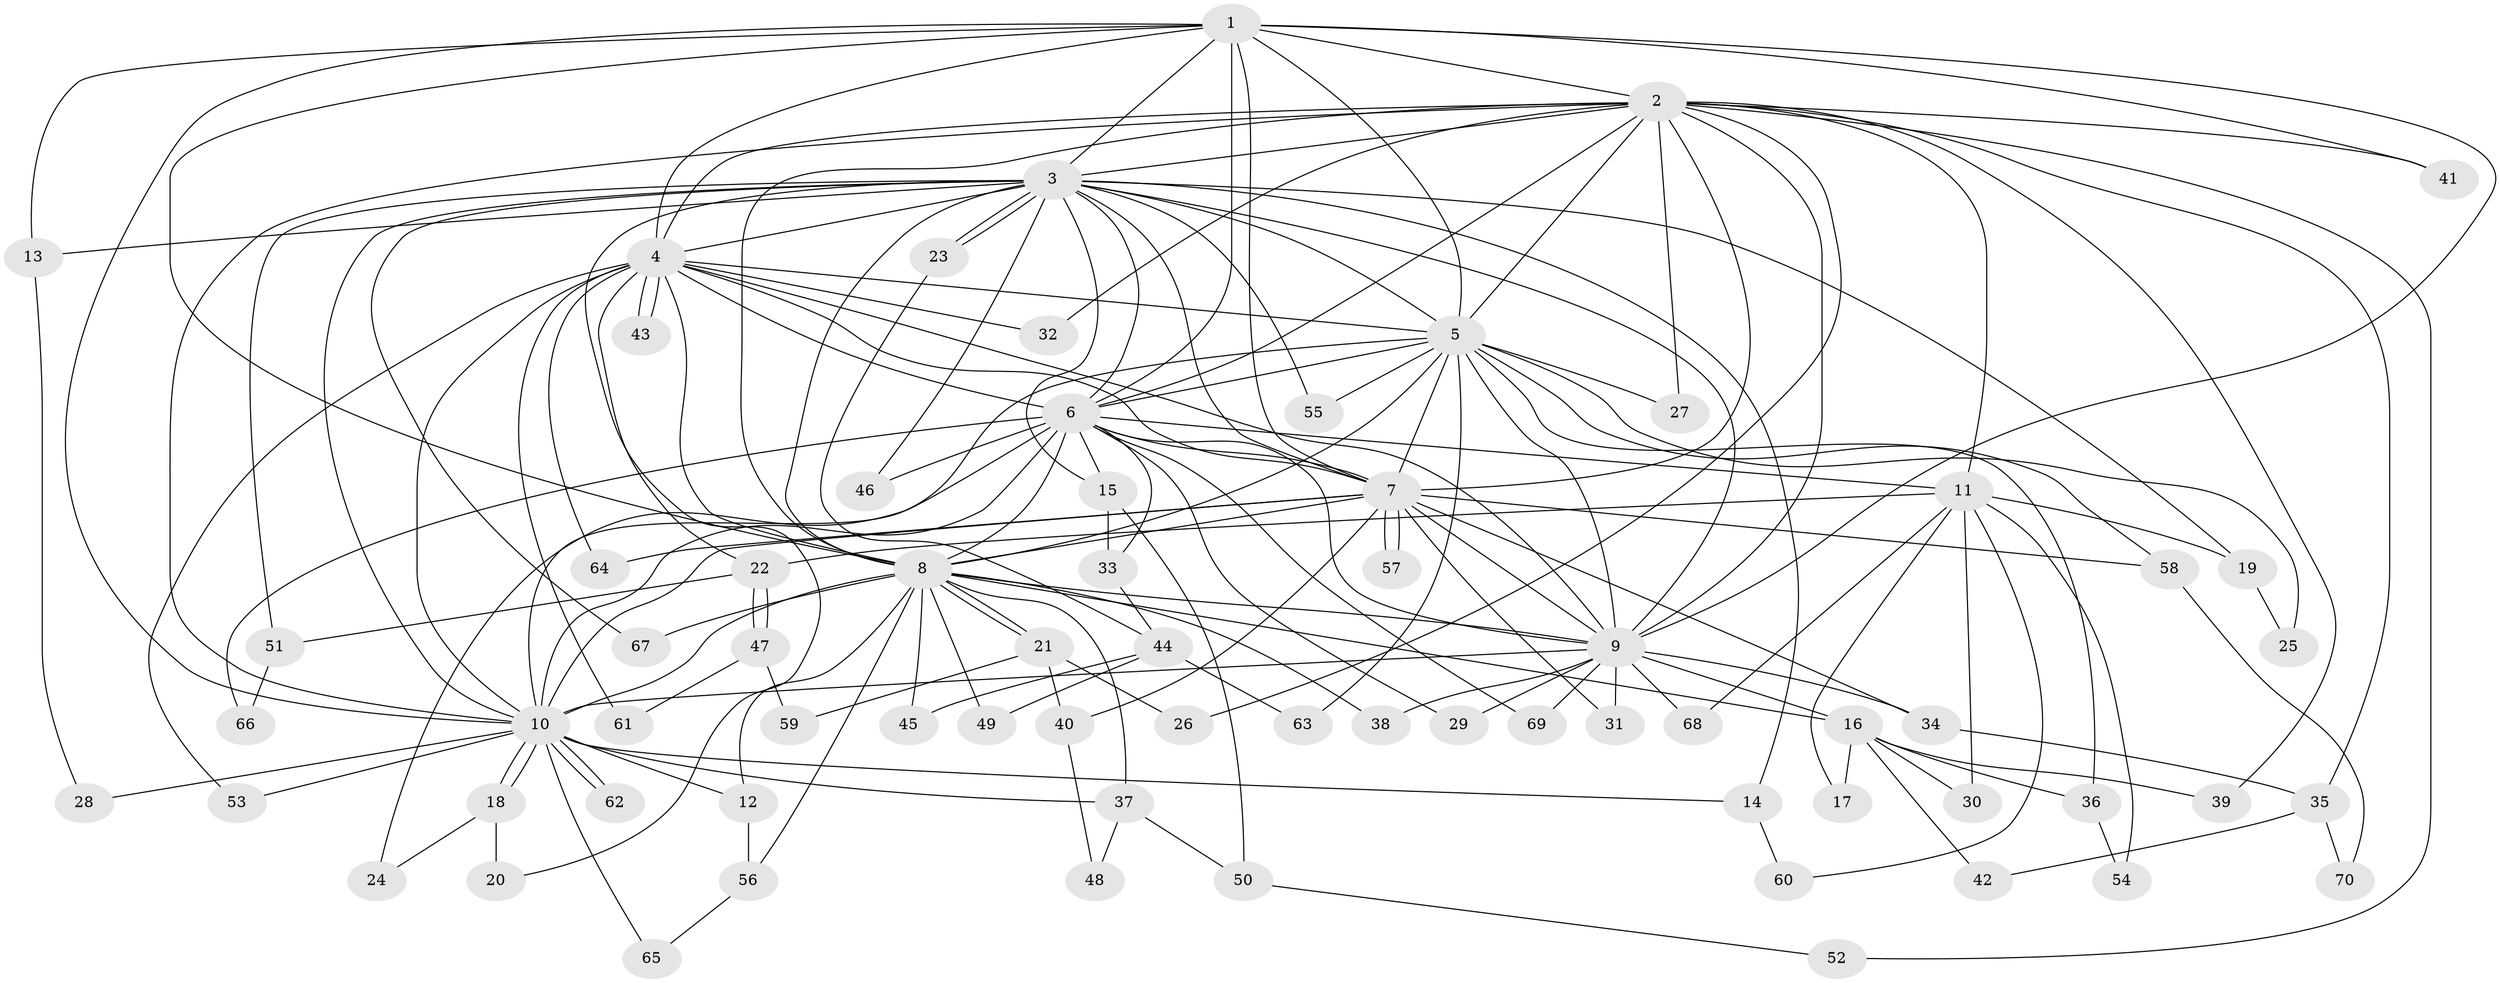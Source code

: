 // Generated by graph-tools (version 1.1) at 2025/01/03/09/25 03:01:20]
// undirected, 70 vertices, 165 edges
graph export_dot {
graph [start="1"]
  node [color=gray90,style=filled];
  1;
  2;
  3;
  4;
  5;
  6;
  7;
  8;
  9;
  10;
  11;
  12;
  13;
  14;
  15;
  16;
  17;
  18;
  19;
  20;
  21;
  22;
  23;
  24;
  25;
  26;
  27;
  28;
  29;
  30;
  31;
  32;
  33;
  34;
  35;
  36;
  37;
  38;
  39;
  40;
  41;
  42;
  43;
  44;
  45;
  46;
  47;
  48;
  49;
  50;
  51;
  52;
  53;
  54;
  55;
  56;
  57;
  58;
  59;
  60;
  61;
  62;
  63;
  64;
  65;
  66;
  67;
  68;
  69;
  70;
  1 -- 2;
  1 -- 3;
  1 -- 4;
  1 -- 5;
  1 -- 6;
  1 -- 7;
  1 -- 8;
  1 -- 9;
  1 -- 10;
  1 -- 13;
  1 -- 41;
  2 -- 3;
  2 -- 4;
  2 -- 5;
  2 -- 6;
  2 -- 7;
  2 -- 8;
  2 -- 9;
  2 -- 10;
  2 -- 11;
  2 -- 26;
  2 -- 27;
  2 -- 32;
  2 -- 35;
  2 -- 39;
  2 -- 41;
  2 -- 52;
  3 -- 4;
  3 -- 5;
  3 -- 6;
  3 -- 7;
  3 -- 8;
  3 -- 9;
  3 -- 10;
  3 -- 13;
  3 -- 14;
  3 -- 15;
  3 -- 19;
  3 -- 20;
  3 -- 23;
  3 -- 23;
  3 -- 46;
  3 -- 51;
  3 -- 55;
  3 -- 67;
  4 -- 5;
  4 -- 6;
  4 -- 7;
  4 -- 8;
  4 -- 9;
  4 -- 10;
  4 -- 22;
  4 -- 32;
  4 -- 43;
  4 -- 43;
  4 -- 53;
  4 -- 61;
  4 -- 64;
  5 -- 6;
  5 -- 7;
  5 -- 8;
  5 -- 9;
  5 -- 10;
  5 -- 25;
  5 -- 27;
  5 -- 36;
  5 -- 55;
  5 -- 58;
  5 -- 63;
  6 -- 7;
  6 -- 8;
  6 -- 9;
  6 -- 10;
  6 -- 11;
  6 -- 15;
  6 -- 24;
  6 -- 29;
  6 -- 33;
  6 -- 46;
  6 -- 66;
  6 -- 69;
  7 -- 8;
  7 -- 9;
  7 -- 10;
  7 -- 31;
  7 -- 34;
  7 -- 40;
  7 -- 57;
  7 -- 57;
  7 -- 58;
  7 -- 64;
  8 -- 9;
  8 -- 10;
  8 -- 12;
  8 -- 16;
  8 -- 21;
  8 -- 21;
  8 -- 37;
  8 -- 38;
  8 -- 45;
  8 -- 49;
  8 -- 56;
  8 -- 67;
  9 -- 10;
  9 -- 16;
  9 -- 29;
  9 -- 31;
  9 -- 34;
  9 -- 38;
  9 -- 68;
  9 -- 69;
  10 -- 12;
  10 -- 14;
  10 -- 18;
  10 -- 18;
  10 -- 28;
  10 -- 37;
  10 -- 53;
  10 -- 62;
  10 -- 62;
  10 -- 65;
  11 -- 17;
  11 -- 19;
  11 -- 22;
  11 -- 30;
  11 -- 54;
  11 -- 60;
  11 -- 68;
  12 -- 56;
  13 -- 28;
  14 -- 60;
  15 -- 33;
  15 -- 50;
  16 -- 17;
  16 -- 30;
  16 -- 36;
  16 -- 39;
  16 -- 42;
  18 -- 20;
  18 -- 24;
  19 -- 25;
  21 -- 26;
  21 -- 40;
  21 -- 59;
  22 -- 47;
  22 -- 47;
  22 -- 51;
  23 -- 44;
  33 -- 44;
  34 -- 35;
  35 -- 42;
  35 -- 70;
  36 -- 54;
  37 -- 48;
  37 -- 50;
  40 -- 48;
  44 -- 45;
  44 -- 49;
  44 -- 63;
  47 -- 59;
  47 -- 61;
  50 -- 52;
  51 -- 66;
  56 -- 65;
  58 -- 70;
}

